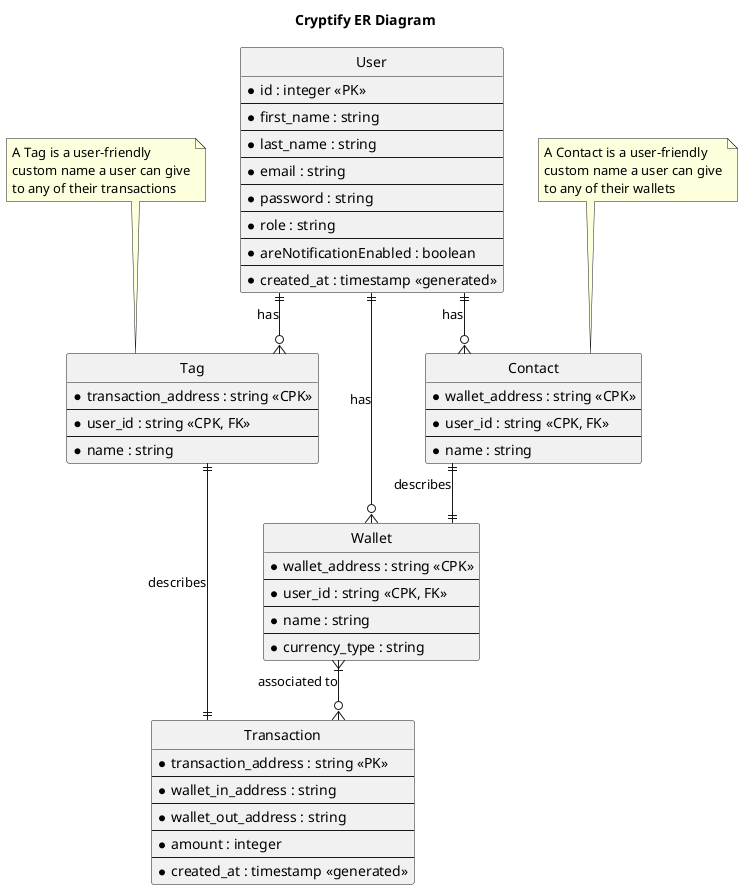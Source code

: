 @startuml
title Cryptify ER Diagram

' hide the spot
hide circle

' avoid problems with angled crows feet
skinparam linetype ortho

entity User {
  *id : integer <<PK>>
  --
  *first_name : string
  --
  *last_name : string
  --
  *email : string
  --
  *password : string
  --
  *role : string
  --
  *areNotificationEnabled : boolean
  --
  *created_at : timestamp <<generated>>
}

entity Tag {
  *transaction_address : string <<CPK>>
  --
  *user_id : string <<CPK, FK>>
  --
  *name : string
}
note "A Tag is a user-friendly\ncustom name a user can give\nto any of their transactions" as N1
N1 .. Tag

entity Contact {
  *wallet_address : string <<CPK>>
  --
  *user_id : string <<CPK, FK>>
  --
  *name : string
}
note "A Contact is a user-friendly\ncustom name a user can give\nto any of their wallets" as N2
N2 .. Contact

entity Wallet {
  *wallet_address : string <<CPK>>
  --
  *user_id : string <<CPK, FK>>
  --
  *name : string
  --
  *currency_type : string
}

entity Transaction {
  *transaction_address : string <<PK>>
  --
  *wallet_in_address : string
  --
  *wallet_out_address : string
  --
  *amount : integer
  --
  *created_at : timestamp <<generated>>
}

User ||--o{ Wallet : has
User ||--o{ Contact : has
Contact ||--|| Wallet : describes
User ||--o{ Tag : has
Tag ||--|| Transaction : describes
Wallet }|--o{ Transaction : associated to
@enduml
